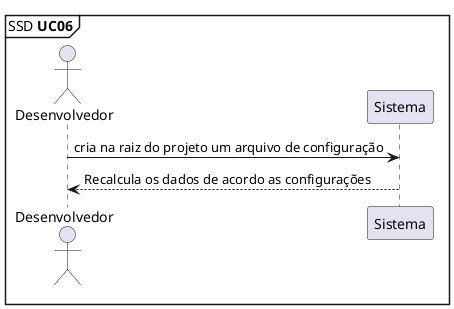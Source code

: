 @startuml

mainframe SSD **UC06** 

'UC06: Como desenvolvedor,  desejo criar na raiz do projeto o arquivo de configuração.

actor       Desenvolvedor as Dev
participant Sistema       as System

Dev -> System: cria na raiz do projeto um arquivo de configuração
Dev <-- System: Recalcula os dados de acordo as configurações

@enduml
